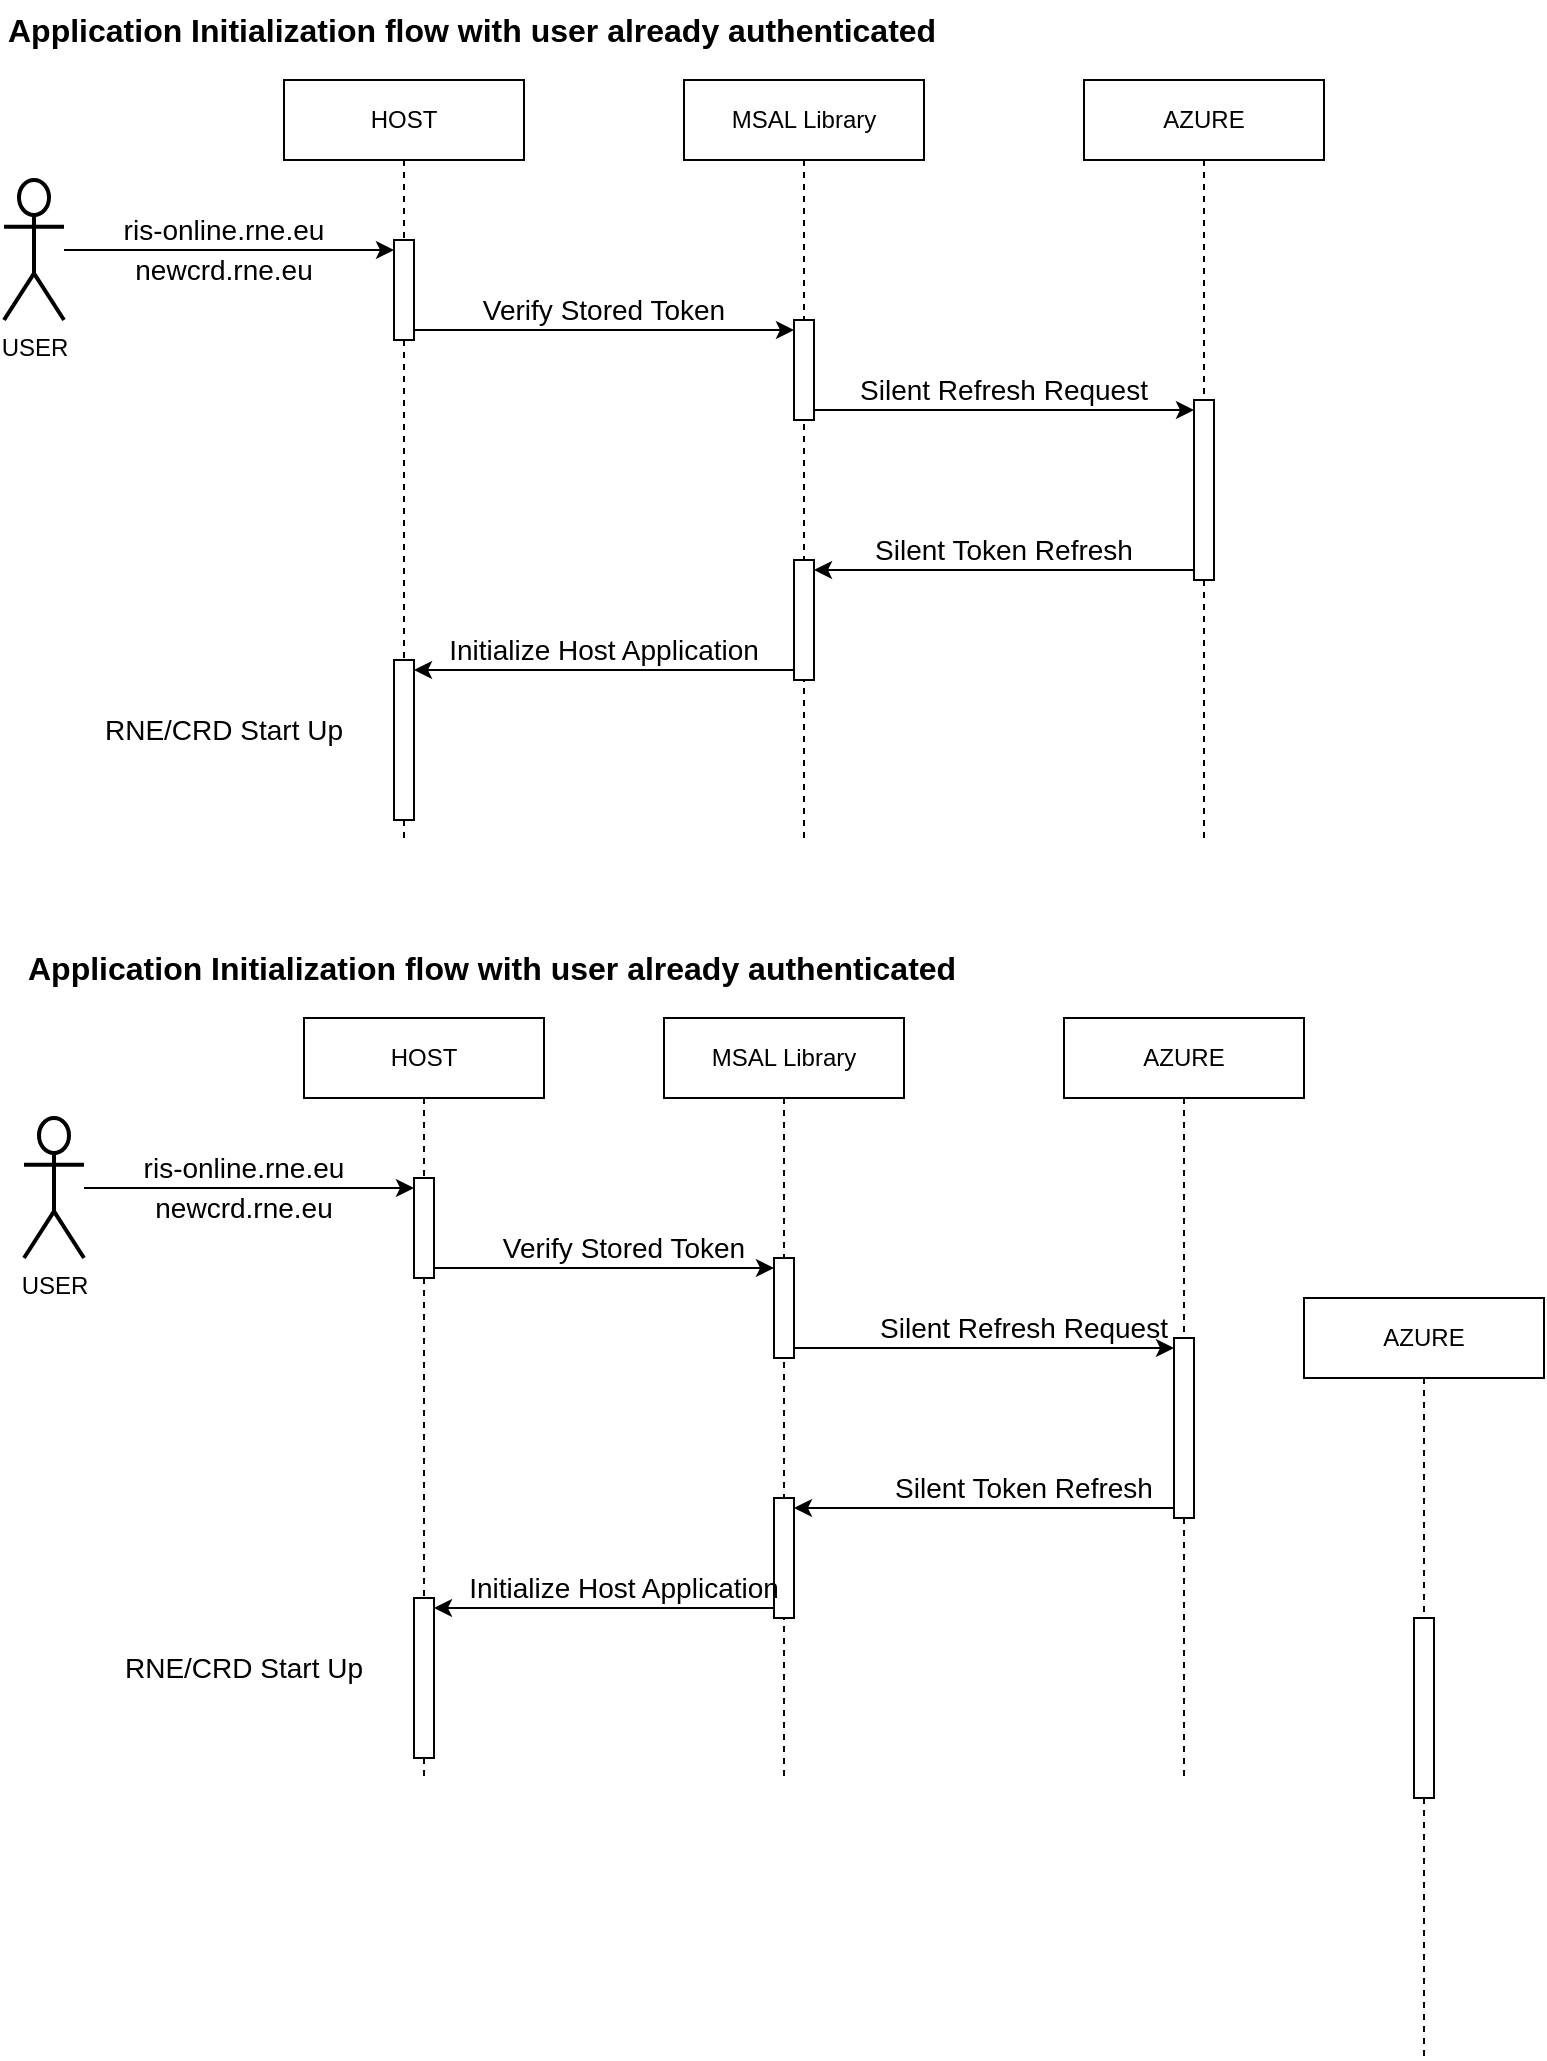 <mxfile version="24.7.14">
  <diagram name="Page-1" id="2YBvvXClWsGukQMizWep">
    <mxGraphModel dx="1449" dy="844" grid="1" gridSize="10" guides="1" tooltips="1" connect="1" arrows="1" fold="1" page="1" pageScale="1" pageWidth="827" pageHeight="1169" math="0" shadow="0">
      <root>
        <mxCell id="0" />
        <mxCell id="1" parent="0" />
        <mxCell id="ELD2gDj7uaRyYtmW3baM-9" value="HOST" style="shape=umlLifeline;perimeter=lifelinePerimeter;whiteSpace=wrap;html=1;container=1;dropTarget=0;collapsible=0;recursiveResize=0;outlineConnect=0;portConstraint=eastwest;newEdgeStyle={&quot;curved&quot;:0,&quot;rounded&quot;:0};" vertex="1" parent="1">
          <mxGeometry x="180" y="61" width="120" height="380" as="geometry" />
        </mxCell>
        <mxCell id="ELD2gDj7uaRyYtmW3baM-13" value="" style="html=1;points=[[0,0,0,0,5],[0,1,0,0,-5],[1,0,0,0,5],[1,1,0,0,-5]];perimeter=orthogonalPerimeter;outlineConnect=0;targetShapes=umlLifeline;portConstraint=eastwest;newEdgeStyle={&quot;curved&quot;:0,&quot;rounded&quot;:0};" vertex="1" parent="ELD2gDj7uaRyYtmW3baM-9">
          <mxGeometry x="55" y="80" width="10" height="50" as="geometry" />
        </mxCell>
        <mxCell id="ELD2gDj7uaRyYtmW3baM-20" value="" style="html=1;points=[[0,0,0,0,5],[0,1,0,0,-5],[1,0,0,0,5],[1,1,0,0,-5]];perimeter=orthogonalPerimeter;outlineConnect=0;targetShapes=umlLifeline;portConstraint=eastwest;newEdgeStyle={&quot;curved&quot;:0,&quot;rounded&quot;:0};" vertex="1" parent="ELD2gDj7uaRyYtmW3baM-9">
          <mxGeometry x="55" y="290" width="10" height="80" as="geometry" />
        </mxCell>
        <mxCell id="ELD2gDj7uaRyYtmW3baM-10" value="MSAL Library" style="shape=umlLifeline;perimeter=lifelinePerimeter;whiteSpace=wrap;html=1;container=1;dropTarget=0;collapsible=0;recursiveResize=0;outlineConnect=0;portConstraint=eastwest;newEdgeStyle={&quot;curved&quot;:0,&quot;rounded&quot;:0};" vertex="1" parent="1">
          <mxGeometry x="380" y="61" width="120" height="380" as="geometry" />
        </mxCell>
        <mxCell id="ELD2gDj7uaRyYtmW3baM-16" value="" style="html=1;points=[[0,0,0,0,5],[0,1,0,0,-5],[1,0,0,0,5],[1,1,0,0,-5]];perimeter=orthogonalPerimeter;outlineConnect=0;targetShapes=umlLifeline;portConstraint=eastwest;newEdgeStyle={&quot;curved&quot;:0,&quot;rounded&quot;:0};" vertex="1" parent="ELD2gDj7uaRyYtmW3baM-10">
          <mxGeometry x="55" y="120" width="10" height="50" as="geometry" />
        </mxCell>
        <mxCell id="ELD2gDj7uaRyYtmW3baM-19" value="" style="html=1;points=[[0,0,0,0,5],[0,1,0,0,-5],[1,0,0,0,5],[1,1,0,0,-5]];perimeter=orthogonalPerimeter;outlineConnect=0;targetShapes=umlLifeline;portConstraint=eastwest;newEdgeStyle={&quot;curved&quot;:0,&quot;rounded&quot;:0};" vertex="1" parent="ELD2gDj7uaRyYtmW3baM-10">
          <mxGeometry x="55" y="240" width="10" height="60" as="geometry" />
        </mxCell>
        <mxCell id="ELD2gDj7uaRyYtmW3baM-11" value="AZURE" style="shape=umlLifeline;perimeter=lifelinePerimeter;whiteSpace=wrap;html=1;container=1;dropTarget=0;collapsible=0;recursiveResize=0;outlineConnect=0;portConstraint=eastwest;newEdgeStyle={&quot;curved&quot;:0,&quot;rounded&quot;:0};" vertex="1" parent="1">
          <mxGeometry x="580" y="61" width="120" height="380" as="geometry" />
        </mxCell>
        <mxCell id="ELD2gDj7uaRyYtmW3baM-17" value="" style="html=1;points=[[0,0,0,0,5],[0,1,0,0,-5],[1,0,0,0,5],[1,1,0,0,-5]];perimeter=orthogonalPerimeter;outlineConnect=0;targetShapes=umlLifeline;portConstraint=eastwest;newEdgeStyle={&quot;curved&quot;:0,&quot;rounded&quot;:0};" vertex="1" parent="ELD2gDj7uaRyYtmW3baM-11">
          <mxGeometry x="55" y="160" width="10" height="90" as="geometry" />
        </mxCell>
        <mxCell id="ELD2gDj7uaRyYtmW3baM-12" value="USER" style="shape=umlActor;verticalLabelPosition=bottom;verticalAlign=top;html=1;strokeWidth=2;" vertex="1" parent="1">
          <mxGeometry x="40" y="111" width="30" height="70" as="geometry" />
        </mxCell>
        <mxCell id="ELD2gDj7uaRyYtmW3baM-14" style="edgeStyle=orthogonalEdgeStyle;rounded=0;orthogonalLoop=1;jettySize=auto;html=1;entryX=0;entryY=0;entryDx=0;entryDy=5;entryPerimeter=0;" edge="1" parent="1" source="ELD2gDj7uaRyYtmW3baM-12" target="ELD2gDj7uaRyYtmW3baM-13">
          <mxGeometry relative="1" as="geometry" />
        </mxCell>
        <mxCell id="ELD2gDj7uaRyYtmW3baM-21" style="edgeStyle=orthogonalEdgeStyle;rounded=0;orthogonalLoop=1;jettySize=auto;html=1;curved=0;entryX=0;entryY=0;entryDx=0;entryDy=5;entryPerimeter=0;" edge="1" parent="1" source="ELD2gDj7uaRyYtmW3baM-13" target="ELD2gDj7uaRyYtmW3baM-16">
          <mxGeometry relative="1" as="geometry">
            <Array as="points">
              <mxPoint x="240" y="186" />
            </Array>
          </mxGeometry>
        </mxCell>
        <mxCell id="ELD2gDj7uaRyYtmW3baM-22" style="edgeStyle=orthogonalEdgeStyle;rounded=0;orthogonalLoop=1;jettySize=auto;html=1;curved=0;entryX=0;entryY=0;entryDx=0;entryDy=5;entryPerimeter=0;" edge="1" parent="1" source="ELD2gDj7uaRyYtmW3baM-16" target="ELD2gDj7uaRyYtmW3baM-17">
          <mxGeometry relative="1" as="geometry">
            <Array as="points">
              <mxPoint x="490" y="226" />
              <mxPoint x="490" y="226" />
            </Array>
          </mxGeometry>
        </mxCell>
        <mxCell id="ELD2gDj7uaRyYtmW3baM-28" value="ris-online.rne.eu" style="text;html=1;align=center;verticalAlign=middle;whiteSpace=wrap;rounded=0;fontSize=14;" vertex="1" parent="1">
          <mxGeometry x="70" y="121" width="160" height="30" as="geometry" />
        </mxCell>
        <mxCell id="ELD2gDj7uaRyYtmW3baM-29" value="newcrd.rne.eu" style="text;html=1;align=center;verticalAlign=middle;whiteSpace=wrap;rounded=0;fontSize=14;" vertex="1" parent="1">
          <mxGeometry x="70" y="141" width="160" height="30" as="geometry" />
        </mxCell>
        <mxCell id="ELD2gDj7uaRyYtmW3baM-30" value="Verify Stored Token" style="text;html=1;align=center;verticalAlign=middle;whiteSpace=wrap;rounded=0;fontSize=14;" vertex="1" parent="1">
          <mxGeometry x="260" y="161" width="160" height="30" as="geometry" />
        </mxCell>
        <mxCell id="ELD2gDj7uaRyYtmW3baM-31" value="Silent Refresh Request" style="text;html=1;align=center;verticalAlign=middle;whiteSpace=wrap;rounded=0;fontSize=14;" vertex="1" parent="1">
          <mxGeometry x="460" y="201" width="160" height="30" as="geometry" />
        </mxCell>
        <mxCell id="ELD2gDj7uaRyYtmW3baM-32" value="Silent Token Refresh" style="text;html=1;align=center;verticalAlign=middle;whiteSpace=wrap;rounded=0;fontSize=14;" vertex="1" parent="1">
          <mxGeometry x="460" y="281" width="160" height="30" as="geometry" />
        </mxCell>
        <mxCell id="ELD2gDj7uaRyYtmW3baM-33" style="edgeStyle=orthogonalEdgeStyle;rounded=0;orthogonalLoop=1;jettySize=auto;html=1;curved=0;entryX=1;entryY=0;entryDx=0;entryDy=5;entryPerimeter=0;" edge="1" parent="1" source="ELD2gDj7uaRyYtmW3baM-17" target="ELD2gDj7uaRyYtmW3baM-19">
          <mxGeometry relative="1" as="geometry">
            <Array as="points">
              <mxPoint x="590" y="306" />
              <mxPoint x="590" y="306" />
            </Array>
          </mxGeometry>
        </mxCell>
        <mxCell id="ELD2gDj7uaRyYtmW3baM-34" value="Initialize Host Application" style="text;html=1;align=center;verticalAlign=middle;whiteSpace=wrap;rounded=0;fontSize=14;" vertex="1" parent="1">
          <mxGeometry x="260" y="331" width="160" height="30" as="geometry" />
        </mxCell>
        <mxCell id="ELD2gDj7uaRyYtmW3baM-35" value="Application Initialization flow with user already authenticated" style="text;html=1;align=left;verticalAlign=middle;whiteSpace=wrap;rounded=0;fontStyle=1;fontSize=16;" vertex="1" parent="1">
          <mxGeometry x="40" y="21" width="680" height="30" as="geometry" />
        </mxCell>
        <mxCell id="ELD2gDj7uaRyYtmW3baM-36" value="RNE/CRD Start Up" style="text;html=1;align=center;verticalAlign=middle;whiteSpace=wrap;rounded=0;fontSize=14;" vertex="1" parent="1">
          <mxGeometry x="70" y="371" width="160" height="30" as="geometry" />
        </mxCell>
        <mxCell id="ELD2gDj7uaRyYtmW3baM-59" style="edgeStyle=orthogonalEdgeStyle;rounded=0;orthogonalLoop=1;jettySize=auto;html=1;curved=0;entryX=1;entryY=0;entryDx=0;entryDy=5;entryPerimeter=0;" edge="1" parent="1" source="ELD2gDj7uaRyYtmW3baM-19" target="ELD2gDj7uaRyYtmW3baM-20">
          <mxGeometry relative="1" as="geometry">
            <Array as="points">
              <mxPoint x="390" y="356" />
              <mxPoint x="390" y="356" />
            </Array>
          </mxGeometry>
        </mxCell>
        <mxCell id="ELD2gDj7uaRyYtmW3baM-60" value="HOST" style="shape=umlLifeline;perimeter=lifelinePerimeter;whiteSpace=wrap;html=1;container=1;dropTarget=0;collapsible=0;recursiveResize=0;outlineConnect=0;portConstraint=eastwest;newEdgeStyle={&quot;curved&quot;:0,&quot;rounded&quot;:0};" vertex="1" parent="1">
          <mxGeometry x="190" y="530" width="120" height="380" as="geometry" />
        </mxCell>
        <mxCell id="ELD2gDj7uaRyYtmW3baM-61" value="" style="html=1;points=[[0,0,0,0,5],[0,1,0,0,-5],[1,0,0,0,5],[1,1,0,0,-5]];perimeter=orthogonalPerimeter;outlineConnect=0;targetShapes=umlLifeline;portConstraint=eastwest;newEdgeStyle={&quot;curved&quot;:0,&quot;rounded&quot;:0};" vertex="1" parent="ELD2gDj7uaRyYtmW3baM-60">
          <mxGeometry x="55" y="80" width="10" height="50" as="geometry" />
        </mxCell>
        <mxCell id="ELD2gDj7uaRyYtmW3baM-62" value="" style="html=1;points=[[0,0,0,0,5],[0,1,0,0,-5],[1,0,0,0,5],[1,1,0,0,-5]];perimeter=orthogonalPerimeter;outlineConnect=0;targetShapes=umlLifeline;portConstraint=eastwest;newEdgeStyle={&quot;curved&quot;:0,&quot;rounded&quot;:0};" vertex="1" parent="ELD2gDj7uaRyYtmW3baM-60">
          <mxGeometry x="55" y="290" width="10" height="80" as="geometry" />
        </mxCell>
        <mxCell id="ELD2gDj7uaRyYtmW3baM-63" value="MSAL Library" style="shape=umlLifeline;perimeter=lifelinePerimeter;whiteSpace=wrap;html=1;container=1;dropTarget=0;collapsible=0;recursiveResize=0;outlineConnect=0;portConstraint=eastwest;newEdgeStyle={&quot;curved&quot;:0,&quot;rounded&quot;:0};" vertex="1" parent="1">
          <mxGeometry x="370" y="530" width="120" height="380" as="geometry" />
        </mxCell>
        <mxCell id="ELD2gDj7uaRyYtmW3baM-64" value="" style="html=1;points=[[0,0,0,0,5],[0,1,0,0,-5],[1,0,0,0,5],[1,1,0,0,-5]];perimeter=orthogonalPerimeter;outlineConnect=0;targetShapes=umlLifeline;portConstraint=eastwest;newEdgeStyle={&quot;curved&quot;:0,&quot;rounded&quot;:0};" vertex="1" parent="ELD2gDj7uaRyYtmW3baM-63">
          <mxGeometry x="55" y="120" width="10" height="50" as="geometry" />
        </mxCell>
        <mxCell id="ELD2gDj7uaRyYtmW3baM-65" value="" style="html=1;points=[[0,0,0,0,5],[0,1,0,0,-5],[1,0,0,0,5],[1,1,0,0,-5]];perimeter=orthogonalPerimeter;outlineConnect=0;targetShapes=umlLifeline;portConstraint=eastwest;newEdgeStyle={&quot;curved&quot;:0,&quot;rounded&quot;:0};" vertex="1" parent="ELD2gDj7uaRyYtmW3baM-63">
          <mxGeometry x="55" y="240" width="10" height="60" as="geometry" />
        </mxCell>
        <mxCell id="ELD2gDj7uaRyYtmW3baM-66" value="AZURE" style="shape=umlLifeline;perimeter=lifelinePerimeter;whiteSpace=wrap;html=1;container=1;dropTarget=0;collapsible=0;recursiveResize=0;outlineConnect=0;portConstraint=eastwest;newEdgeStyle={&quot;curved&quot;:0,&quot;rounded&quot;:0};" vertex="1" parent="1">
          <mxGeometry x="570" y="530" width="120" height="380" as="geometry" />
        </mxCell>
        <mxCell id="ELD2gDj7uaRyYtmW3baM-67" value="" style="html=1;points=[[0,0,0,0,5],[0,1,0,0,-5],[1,0,0,0,5],[1,1,0,0,-5]];perimeter=orthogonalPerimeter;outlineConnect=0;targetShapes=umlLifeline;portConstraint=eastwest;newEdgeStyle={&quot;curved&quot;:0,&quot;rounded&quot;:0};" vertex="1" parent="ELD2gDj7uaRyYtmW3baM-66">
          <mxGeometry x="55" y="160" width="10" height="90" as="geometry" />
        </mxCell>
        <mxCell id="ELD2gDj7uaRyYtmW3baM-68" value="USER" style="shape=umlActor;verticalLabelPosition=bottom;verticalAlign=top;html=1;strokeWidth=2;" vertex="1" parent="1">
          <mxGeometry x="50" y="580" width="30" height="70" as="geometry" />
        </mxCell>
        <mxCell id="ELD2gDj7uaRyYtmW3baM-69" style="edgeStyle=orthogonalEdgeStyle;rounded=0;orthogonalLoop=1;jettySize=auto;html=1;entryX=0;entryY=0;entryDx=0;entryDy=5;entryPerimeter=0;" edge="1" parent="1" source="ELD2gDj7uaRyYtmW3baM-68" target="ELD2gDj7uaRyYtmW3baM-61">
          <mxGeometry relative="1" as="geometry" />
        </mxCell>
        <mxCell id="ELD2gDj7uaRyYtmW3baM-70" style="edgeStyle=orthogonalEdgeStyle;rounded=0;orthogonalLoop=1;jettySize=auto;html=1;curved=0;entryX=0;entryY=0;entryDx=0;entryDy=5;entryPerimeter=0;" edge="1" parent="1" source="ELD2gDj7uaRyYtmW3baM-61" target="ELD2gDj7uaRyYtmW3baM-64">
          <mxGeometry relative="1" as="geometry">
            <Array as="points">
              <mxPoint x="250" y="655" />
            </Array>
          </mxGeometry>
        </mxCell>
        <mxCell id="ELD2gDj7uaRyYtmW3baM-71" style="edgeStyle=orthogonalEdgeStyle;rounded=0;orthogonalLoop=1;jettySize=auto;html=1;curved=0;entryX=0;entryY=0;entryDx=0;entryDy=5;entryPerimeter=0;" edge="1" parent="1" source="ELD2gDj7uaRyYtmW3baM-64" target="ELD2gDj7uaRyYtmW3baM-67">
          <mxGeometry relative="1" as="geometry">
            <Array as="points">
              <mxPoint x="500" y="695" />
              <mxPoint x="500" y="695" />
            </Array>
          </mxGeometry>
        </mxCell>
        <mxCell id="ELD2gDj7uaRyYtmW3baM-72" value="ris-online.rne.eu" style="text;html=1;align=center;verticalAlign=middle;whiteSpace=wrap;rounded=0;fontSize=14;" vertex="1" parent="1">
          <mxGeometry x="80" y="590" width="160" height="30" as="geometry" />
        </mxCell>
        <mxCell id="ELD2gDj7uaRyYtmW3baM-73" value="newcrd.rne.eu" style="text;html=1;align=center;verticalAlign=middle;whiteSpace=wrap;rounded=0;fontSize=14;" vertex="1" parent="1">
          <mxGeometry x="80" y="610" width="160" height="30" as="geometry" />
        </mxCell>
        <mxCell id="ELD2gDj7uaRyYtmW3baM-74" value="Verify Stored Token" style="text;html=1;align=center;verticalAlign=middle;whiteSpace=wrap;rounded=0;fontSize=14;" vertex="1" parent="1">
          <mxGeometry x="270" y="630" width="160" height="30" as="geometry" />
        </mxCell>
        <mxCell id="ELD2gDj7uaRyYtmW3baM-75" value="Silent Refresh Request" style="text;html=1;align=center;verticalAlign=middle;whiteSpace=wrap;rounded=0;fontSize=14;" vertex="1" parent="1">
          <mxGeometry x="470" y="670" width="160" height="30" as="geometry" />
        </mxCell>
        <mxCell id="ELD2gDj7uaRyYtmW3baM-76" value="Silent Token Refresh" style="text;html=1;align=center;verticalAlign=middle;whiteSpace=wrap;rounded=0;fontSize=14;" vertex="1" parent="1">
          <mxGeometry x="470" y="750" width="160" height="30" as="geometry" />
        </mxCell>
        <mxCell id="ELD2gDj7uaRyYtmW3baM-77" style="edgeStyle=orthogonalEdgeStyle;rounded=0;orthogonalLoop=1;jettySize=auto;html=1;curved=0;entryX=1;entryY=0;entryDx=0;entryDy=5;entryPerimeter=0;" edge="1" parent="1" source="ELD2gDj7uaRyYtmW3baM-67" target="ELD2gDj7uaRyYtmW3baM-65">
          <mxGeometry relative="1" as="geometry">
            <Array as="points">
              <mxPoint x="600" y="775" />
              <mxPoint x="600" y="775" />
            </Array>
          </mxGeometry>
        </mxCell>
        <mxCell id="ELD2gDj7uaRyYtmW3baM-78" value="Initialize Host Application" style="text;html=1;align=center;verticalAlign=middle;whiteSpace=wrap;rounded=0;fontSize=14;" vertex="1" parent="1">
          <mxGeometry x="270" y="800" width="160" height="30" as="geometry" />
        </mxCell>
        <mxCell id="ELD2gDj7uaRyYtmW3baM-79" value="Application Initialization flow with user already authenticated" style="text;html=1;align=left;verticalAlign=middle;whiteSpace=wrap;rounded=0;fontStyle=1;fontSize=16;" vertex="1" parent="1">
          <mxGeometry x="50" y="490" width="680" height="30" as="geometry" />
        </mxCell>
        <mxCell id="ELD2gDj7uaRyYtmW3baM-80" value="RNE/CRD Start Up" style="text;html=1;align=center;verticalAlign=middle;whiteSpace=wrap;rounded=0;fontSize=14;" vertex="1" parent="1">
          <mxGeometry x="80" y="840" width="160" height="30" as="geometry" />
        </mxCell>
        <mxCell id="ELD2gDj7uaRyYtmW3baM-81" style="edgeStyle=orthogonalEdgeStyle;rounded=0;orthogonalLoop=1;jettySize=auto;html=1;curved=0;entryX=1;entryY=0;entryDx=0;entryDy=5;entryPerimeter=0;" edge="1" parent="1" source="ELD2gDj7uaRyYtmW3baM-65" target="ELD2gDj7uaRyYtmW3baM-62">
          <mxGeometry relative="1" as="geometry">
            <Array as="points">
              <mxPoint x="400" y="825" />
              <mxPoint x="400" y="825" />
            </Array>
          </mxGeometry>
        </mxCell>
        <mxCell id="ELD2gDj7uaRyYtmW3baM-82" value="AZURE" style="shape=umlLifeline;perimeter=lifelinePerimeter;whiteSpace=wrap;html=1;container=1;dropTarget=0;collapsible=0;recursiveResize=0;outlineConnect=0;portConstraint=eastwest;newEdgeStyle={&quot;curved&quot;:0,&quot;rounded&quot;:0};" vertex="1" parent="1">
          <mxGeometry x="690" y="670" width="120" height="380" as="geometry" />
        </mxCell>
        <mxCell id="ELD2gDj7uaRyYtmW3baM-83" value="" style="html=1;points=[[0,0,0,0,5],[0,1,0,0,-5],[1,0,0,0,5],[1,1,0,0,-5]];perimeter=orthogonalPerimeter;outlineConnect=0;targetShapes=umlLifeline;portConstraint=eastwest;newEdgeStyle={&quot;curved&quot;:0,&quot;rounded&quot;:0};" vertex="1" parent="ELD2gDj7uaRyYtmW3baM-82">
          <mxGeometry x="55" y="160" width="10" height="90" as="geometry" />
        </mxCell>
      </root>
    </mxGraphModel>
  </diagram>
</mxfile>
